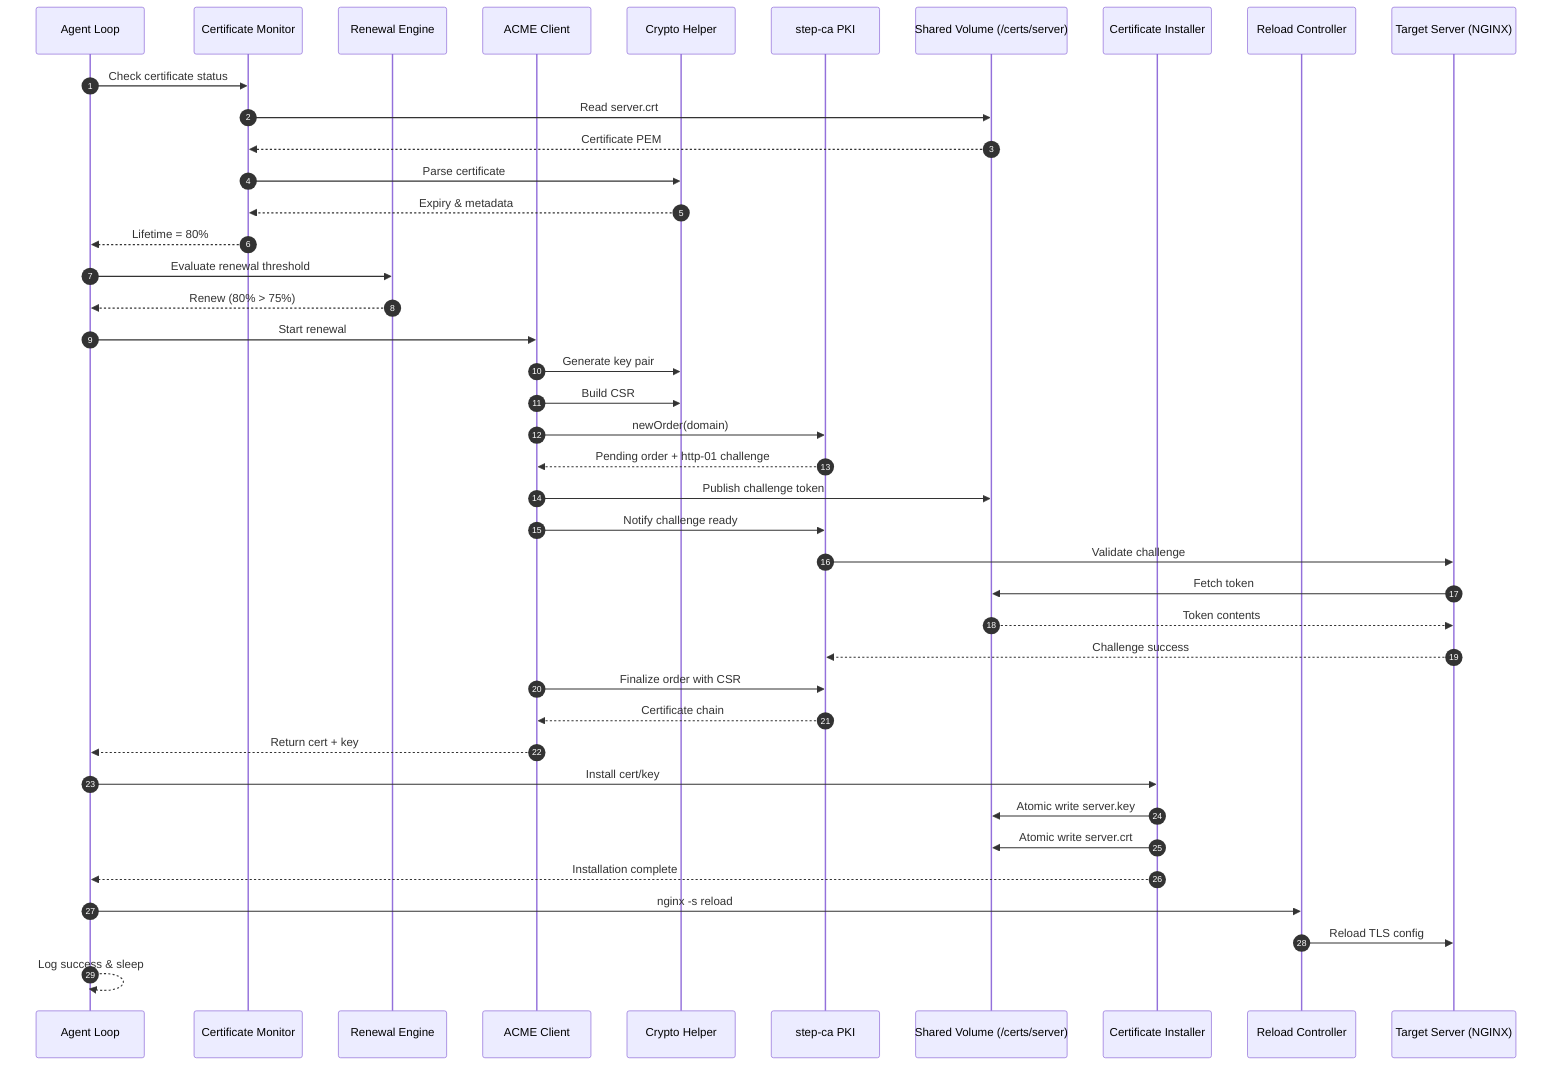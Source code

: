 sequenceDiagram
    autonumber
    participant Agent as Agent Loop
    participant Monitor as Certificate Monitor
    participant Engine as Renewal Engine
    participant ACME as ACME Client
    participant Crypto as Crypto Helper
    participant PKI as step-ca PKI
    participant Volume as Shared Volume (/certs/server)
    participant Installer as Certificate Installer
    participant Reload as Reload Controller
    participant Nginx as Target Server (NGINX)

    Agent->>Monitor: Check certificate status
    Monitor->>Volume: Read server.crt
    Volume-->>Monitor: Certificate PEM
    Monitor->>Crypto: Parse certificate
    Crypto-->>Monitor: Expiry & metadata
    Monitor-->>Agent: Lifetime = 80%
    Agent->>Engine: Evaluate renewal threshold
    Engine-->>Agent: Renew (80% > 75%)

    Agent->>ACME: Start renewal
    ACME->>Crypto: Generate key pair
    ACME->>Crypto: Build CSR
    ACME->>PKI: newOrder(domain)
    PKI-->>ACME: Pending order + http-01 challenge
    ACME->>Volume: Publish challenge token
    ACME->>PKI: Notify challenge ready
    PKI->>Nginx: Validate challenge
    Nginx->>Volume: Fetch token
    Volume-->>Nginx: Token contents
    Nginx-->>PKI: Challenge success

    ACME->>PKI: Finalize order with CSR
    PKI-->>ACME: Certificate chain
    ACME-->>Agent: Return cert + key

    Agent->>Installer: Install cert/key
    Installer->>Volume: Atomic write server.key
    Installer->>Volume: Atomic write server.crt
    Installer-->>Agent: Installation complete
    Agent->>Reload: nginx -s reload
    Reload->>Nginx: Reload TLS config
    Agent-->>Agent: Log success & sleep